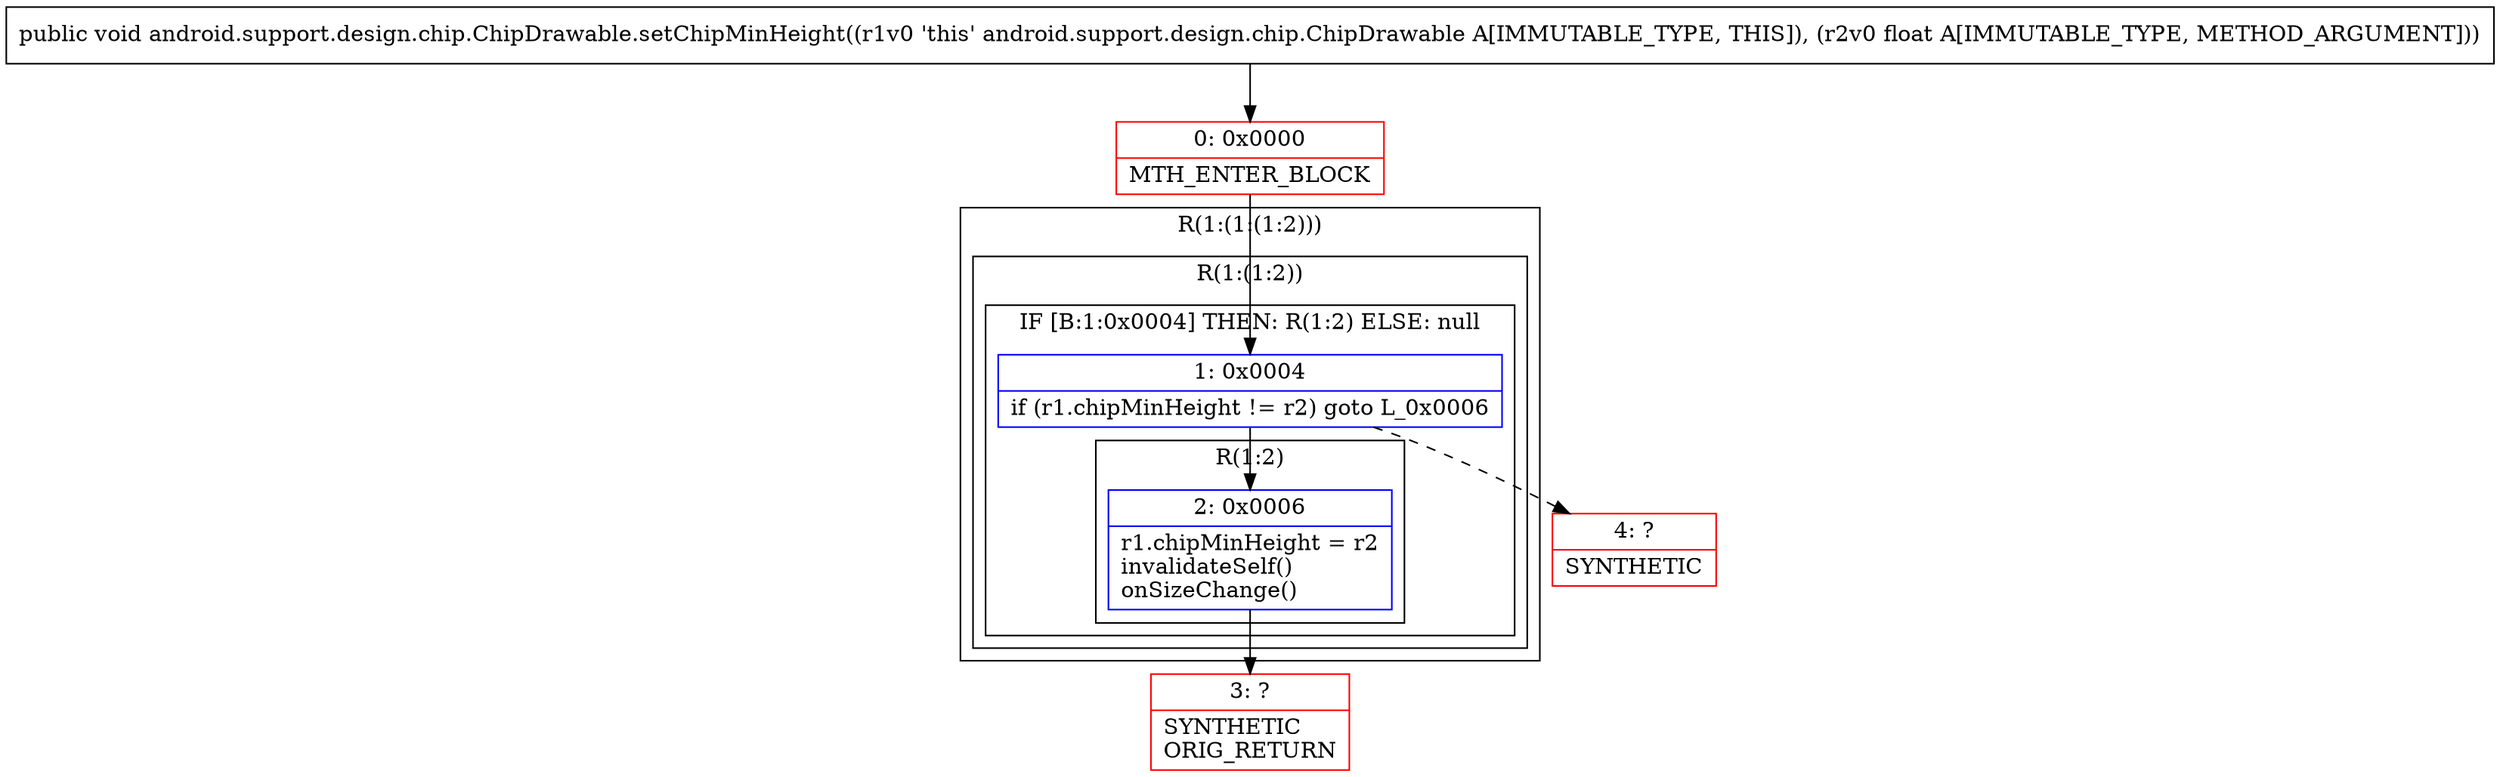 digraph "CFG forandroid.support.design.chip.ChipDrawable.setChipMinHeight(F)V" {
subgraph cluster_Region_1118008093 {
label = "R(1:(1:(1:2)))";
node [shape=record,color=blue];
subgraph cluster_Region_730366688 {
label = "R(1:(1:2))";
node [shape=record,color=blue];
subgraph cluster_IfRegion_1118210495 {
label = "IF [B:1:0x0004] THEN: R(1:2) ELSE: null";
node [shape=record,color=blue];
Node_1 [shape=record,label="{1\:\ 0x0004|if (r1.chipMinHeight != r2) goto L_0x0006\l}"];
subgraph cluster_Region_2024096708 {
label = "R(1:2)";
node [shape=record,color=blue];
Node_2 [shape=record,label="{2\:\ 0x0006|r1.chipMinHeight = r2\linvalidateSelf()\lonSizeChange()\l}"];
}
}
}
}
Node_0 [shape=record,color=red,label="{0\:\ 0x0000|MTH_ENTER_BLOCK\l}"];
Node_3 [shape=record,color=red,label="{3\:\ ?|SYNTHETIC\lORIG_RETURN\l}"];
Node_4 [shape=record,color=red,label="{4\:\ ?|SYNTHETIC\l}"];
MethodNode[shape=record,label="{public void android.support.design.chip.ChipDrawable.setChipMinHeight((r1v0 'this' android.support.design.chip.ChipDrawable A[IMMUTABLE_TYPE, THIS]), (r2v0 float A[IMMUTABLE_TYPE, METHOD_ARGUMENT])) }"];
MethodNode -> Node_0;
Node_1 -> Node_2;
Node_1 -> Node_4[style=dashed];
Node_2 -> Node_3;
Node_0 -> Node_1;
}

